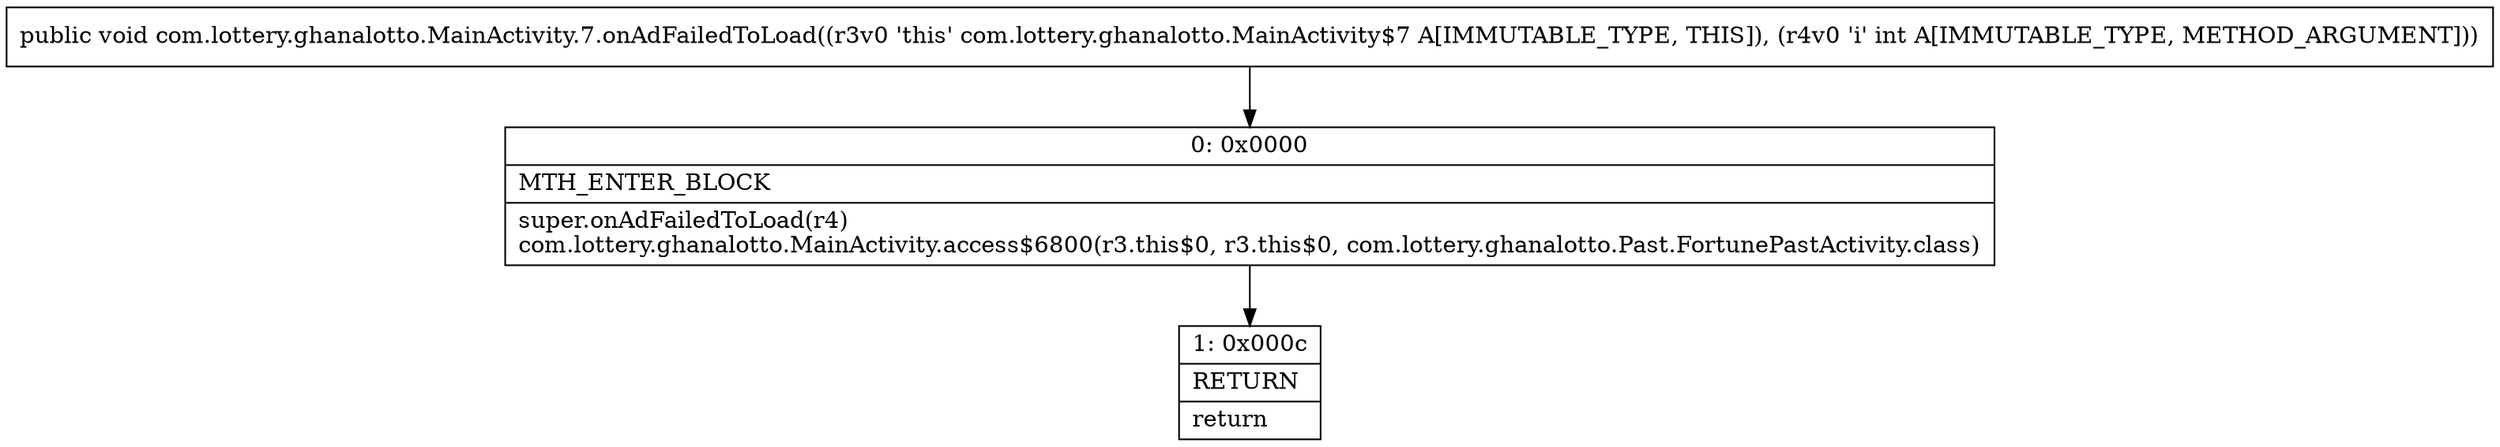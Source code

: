 digraph "CFG forcom.lottery.ghanalotto.MainActivity.7.onAdFailedToLoad(I)V" {
Node_0 [shape=record,label="{0\:\ 0x0000|MTH_ENTER_BLOCK\l|super.onAdFailedToLoad(r4)\lcom.lottery.ghanalotto.MainActivity.access$6800(r3.this$0, r3.this$0, com.lottery.ghanalotto.Past.FortunePastActivity.class)\l}"];
Node_1 [shape=record,label="{1\:\ 0x000c|RETURN\l|return\l}"];
MethodNode[shape=record,label="{public void com.lottery.ghanalotto.MainActivity.7.onAdFailedToLoad((r3v0 'this' com.lottery.ghanalotto.MainActivity$7 A[IMMUTABLE_TYPE, THIS]), (r4v0 'i' int A[IMMUTABLE_TYPE, METHOD_ARGUMENT])) }"];
MethodNode -> Node_0;
Node_0 -> Node_1;
}

